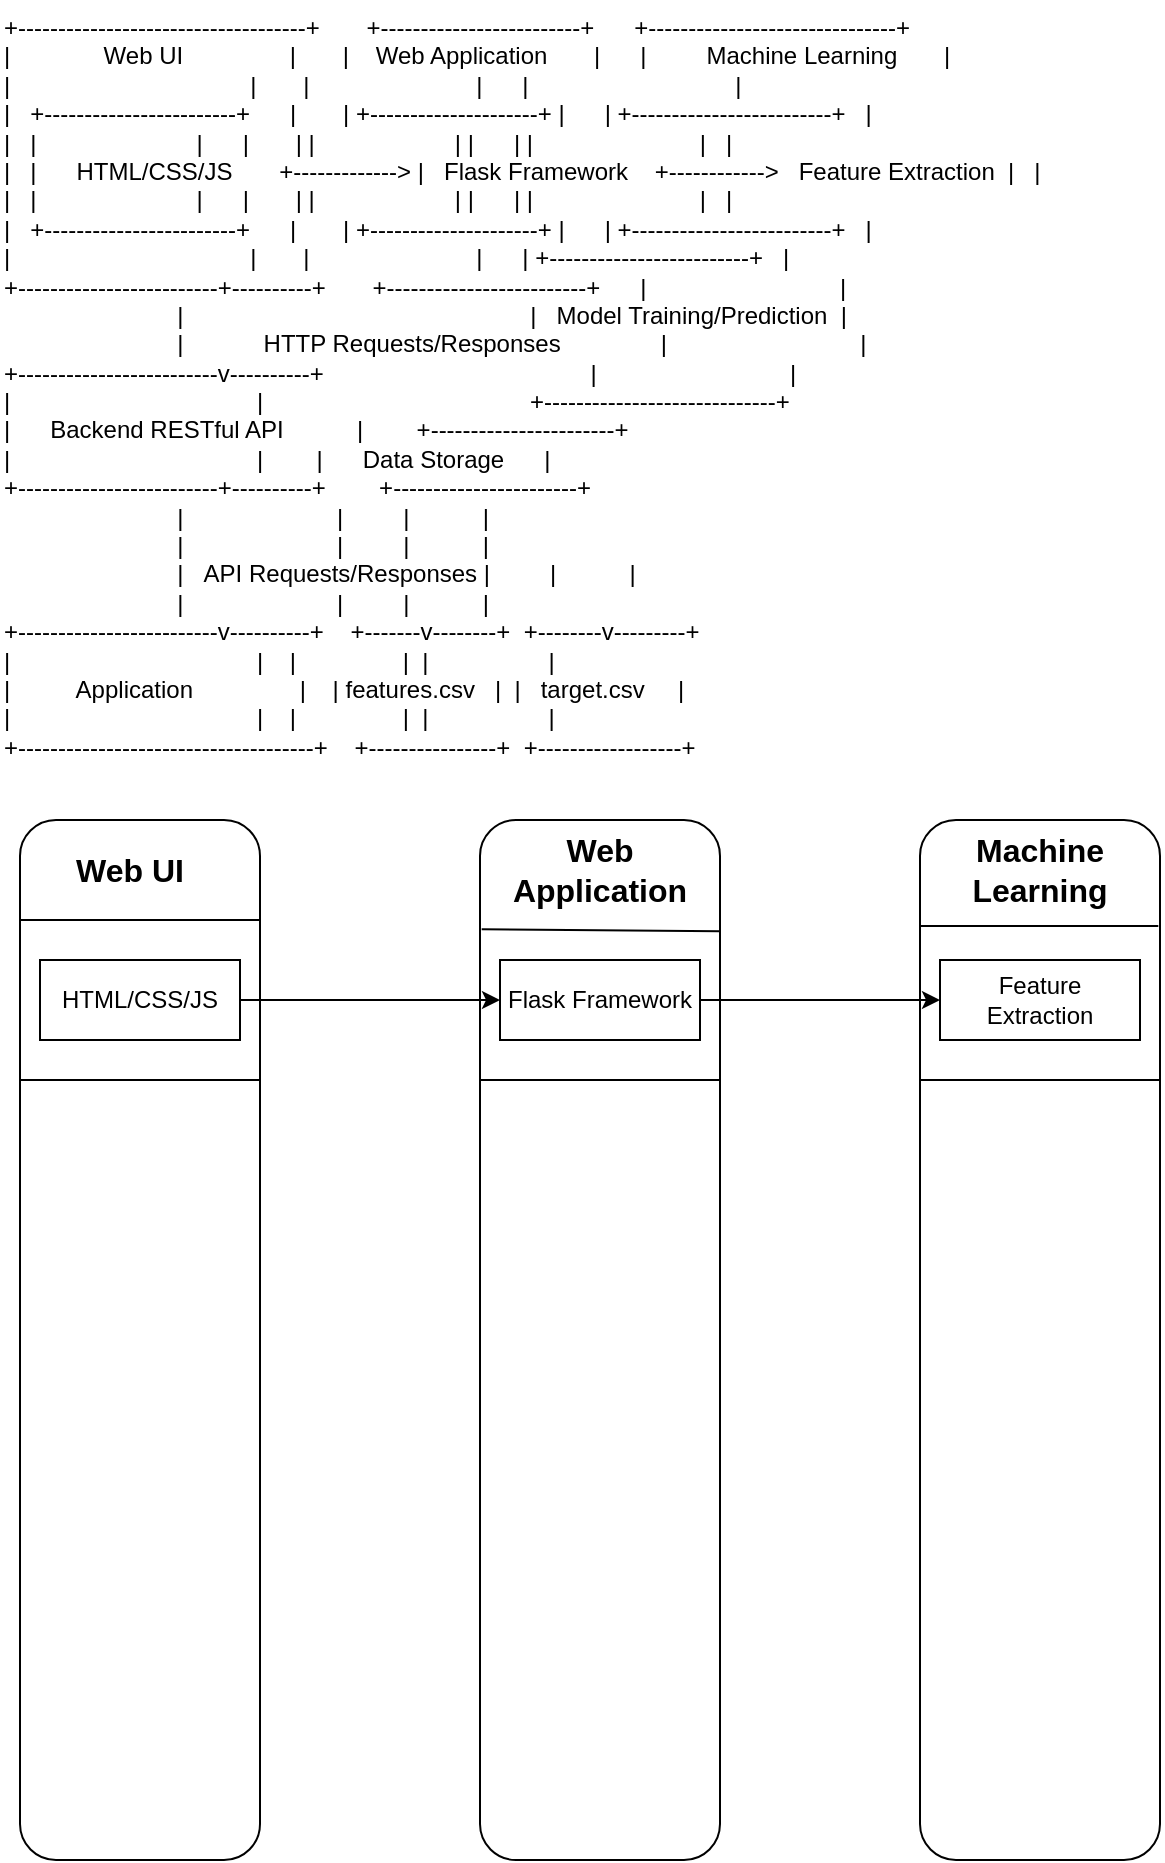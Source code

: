 <mxfile version="20.8.20" type="device"><diagram name="Page-1" id="8WINDIpehY6bAnPWfBdL"><mxGraphModel dx="1050" dy="573" grid="1" gridSize="10" guides="1" tooltips="1" connect="1" arrows="1" fold="1" page="1" pageScale="1" pageWidth="827" pageHeight="1169" math="0" shadow="0"><root><mxCell id="0"/><mxCell id="1" parent="0"/><mxCell id="0UXkNL5VEo74HSrJ8o9k-6" value="+------------------------------------+       +-------------------------+      +-------------------------------+&#10;|              Web UI                |       |    Web Application       |      |         Machine Learning       |&#10;|                                    |       |                         |      |                               |&#10;|   +------------------------+      |       | +---------------------+ |      | +-------------------------+   |&#10;|   |                        |      |       | |                     | |      | |                         |   |&#10;|   |      HTML/CSS/JS       +-------------&gt; |   Flask Framework    +------------&gt;   Feature Extraction  |   |&#10;|   |                        |      |       | |                     | |      | |                         |   |&#10;|   +------------------------+      |       | +---------------------+ |      | +-------------------------+   |&#10;|                                    |       |                         |      | +-------------------------+   |&#10;+-------------------------+----------+       +-------------------------+      |                             |&#10;                          |                                                    |   Model Training/Prediction  |&#10;                          |            HTTP Requests/Responses               |                             |&#10;+-------------------------v----------+                                        |                             |&#10;|                                     |                                        +-----------------------------+&#10;|      Backend RESTful API           |        +-----------------------+&#10;|                                     |        |      Data Storage      |&#10;+-------------------------+----------+        +-----------------------+&#10;                          |                       |         |           |&#10;                          |                       |         |           |&#10;                          |   API Requests/Responses |         |           |&#10;                          |                       |         |           |&#10;+-------------------------v----------+    +-------v--------+  +--------v---------+&#10;|                                     |    |                |  |                  |&#10;|          Application                |    | features.csv   |  |   target.csv     |&#10;|                                     |    |                |  |                  |&#10;+-------------------------------------+    +----------------+  +------------------+" style="text;whiteSpace=wrap;html=1;" vertex="1" parent="1"><mxGeometry x="10" y="30" width="560" height="360" as="geometry"/></mxCell><mxCell id="0UXkNL5VEo74HSrJ8o9k-7" value="" style="rounded=1;whiteSpace=wrap;html=1;" vertex="1" parent="1"><mxGeometry x="20" y="440" width="120" height="520" as="geometry"/></mxCell><mxCell id="0UXkNL5VEo74HSrJ8o9k-8" value="" style="rounded=1;whiteSpace=wrap;html=1;" vertex="1" parent="1"><mxGeometry x="250" y="440" width="120" height="520" as="geometry"/></mxCell><mxCell id="0UXkNL5VEo74HSrJ8o9k-9" value="" style="rounded=1;whiteSpace=wrap;html=1;" vertex="1" parent="1"><mxGeometry x="470" y="440" width="120" height="520" as="geometry"/></mxCell><mxCell id="0UXkNL5VEo74HSrJ8o9k-19" style="edgeStyle=orthogonalEdgeStyle;rounded=0;orthogonalLoop=1;jettySize=auto;html=1;exitX=1;exitY=0.5;exitDx=0;exitDy=0;entryX=0;entryY=0.5;entryDx=0;entryDy=0;fontSize=16;fontColor=#000000;" edge="1" parent="1" source="0UXkNL5VEo74HSrJ8o9k-10" target="0UXkNL5VEo74HSrJ8o9k-12"><mxGeometry relative="1" as="geometry"/></mxCell><mxCell id="0UXkNL5VEo74HSrJ8o9k-10" value="HTML/CSS/JS" style="rounded=0;whiteSpace=wrap;html=1;" vertex="1" parent="1"><mxGeometry x="30" y="510" width="100" height="40" as="geometry"/></mxCell><mxCell id="0UXkNL5VEo74HSrJ8o9k-11" value="Feature Extraction" style="rounded=0;whiteSpace=wrap;html=1;" vertex="1" parent="1"><mxGeometry x="480" y="510" width="100" height="40" as="geometry"/></mxCell><mxCell id="0UXkNL5VEo74HSrJ8o9k-20" style="edgeStyle=orthogonalEdgeStyle;rounded=0;orthogonalLoop=1;jettySize=auto;html=1;exitX=1;exitY=0.5;exitDx=0;exitDy=0;entryX=0;entryY=0.5;entryDx=0;entryDy=0;fontSize=16;fontColor=#000000;" edge="1" parent="1" source="0UXkNL5VEo74HSrJ8o9k-12" target="0UXkNL5VEo74HSrJ8o9k-11"><mxGeometry relative="1" as="geometry"/></mxCell><mxCell id="0UXkNL5VEo74HSrJ8o9k-12" value="Flask Framework" style="rounded=0;whiteSpace=wrap;html=1;" vertex="1" parent="1"><mxGeometry x="260" y="510" width="100" height="40" as="geometry"/></mxCell><mxCell id="0UXkNL5VEo74HSrJ8o9k-14" value="Web UI" style="text;html=1;strokeColor=none;fillColor=none;align=center;verticalAlign=middle;whiteSpace=wrap;rounded=0;fontStyle=1;labelBackgroundColor=none;fontColor=#000000;spacingTop=-1;labelBorderColor=none;fontSize=16;" vertex="1" parent="1"><mxGeometry x="30" y="450" width="90" height="30" as="geometry"/></mxCell><mxCell id="0UXkNL5VEo74HSrJ8o9k-15" value="Machine Learning" style="text;html=1;strokeColor=none;fillColor=none;align=center;verticalAlign=middle;whiteSpace=wrap;rounded=0;fontStyle=1;labelBackgroundColor=none;fontColor=#000000;spacingTop=-1;labelBorderColor=none;fontSize=16;" vertex="1" parent="1"><mxGeometry x="485" y="450" width="90" height="30" as="geometry"/></mxCell><mxCell id="0UXkNL5VEo74HSrJ8o9k-16" value="Web Application" style="text;html=1;strokeColor=none;fillColor=none;align=center;verticalAlign=middle;whiteSpace=wrap;rounded=0;fontStyle=1;labelBackgroundColor=none;fontColor=#000000;spacingTop=-1;labelBorderColor=none;fontSize=16;" vertex="1" parent="1"><mxGeometry x="265" y="450" width="90" height="30" as="geometry"/></mxCell><mxCell id="0UXkNL5VEo74HSrJ8o9k-22" value="" style="endArrow=none;html=1;rounded=0;fontSize=16;fontColor=#000000;" edge="1" parent="1"><mxGeometry width="50" height="50" relative="1" as="geometry"><mxPoint x="20" y="490" as="sourcePoint"/><mxPoint x="140" y="490" as="targetPoint"/></mxGeometry></mxCell><mxCell id="0UXkNL5VEo74HSrJ8o9k-23" value="" style="endArrow=none;html=1;rounded=0;fontSize=16;fontColor=#000000;entryX=1;entryY=0.25;entryDx=0;entryDy=0;exitX=0;exitY=0.25;exitDx=0;exitDy=0;" edge="1" parent="1" source="0UXkNL5VEo74HSrJ8o9k-7" target="0UXkNL5VEo74HSrJ8o9k-7"><mxGeometry width="50" height="50" relative="1" as="geometry"><mxPoint x="30" y="500" as="sourcePoint"/><mxPoint x="150" y="500" as="targetPoint"/><Array as="points"/></mxGeometry></mxCell><mxCell id="0UXkNL5VEo74HSrJ8o9k-24" value="" style="endArrow=none;html=1;rounded=0;fontSize=16;fontColor=#000000;exitX=0.007;exitY=0.105;exitDx=0;exitDy=0;exitPerimeter=0;entryX=1;entryY=0.107;entryDx=0;entryDy=0;entryPerimeter=0;" edge="1" parent="1" source="0UXkNL5VEo74HSrJ8o9k-8" target="0UXkNL5VEo74HSrJ8o9k-8"><mxGeometry width="50" height="50" relative="1" as="geometry"><mxPoint x="250" y="500" as="sourcePoint"/><mxPoint x="370" y="500" as="targetPoint"/></mxGeometry></mxCell><mxCell id="0UXkNL5VEo74HSrJ8o9k-26" value="" style="endArrow=none;html=1;rounded=0;fontSize=16;fontColor=#000000;entryX=1;entryY=0.25;entryDx=0;entryDy=0;exitX=0;exitY=0.25;exitDx=0;exitDy=0;" edge="1" parent="1" source="0UXkNL5VEo74HSrJ8o9k-8" target="0UXkNL5VEo74HSrJ8o9k-8"><mxGeometry width="50" height="50" relative="1" as="geometry"><mxPoint x="259" y="500" as="sourcePoint"/><mxPoint x="379" y="500" as="targetPoint"/></mxGeometry></mxCell><mxCell id="0UXkNL5VEo74HSrJ8o9k-27" value="" style="endArrow=none;html=1;rounded=0;fontSize=16;fontColor=#000000;entryX=0.993;entryY=0.102;entryDx=0;entryDy=0;entryPerimeter=0;exitX=0;exitY=0.102;exitDx=0;exitDy=0;exitPerimeter=0;" edge="1" parent="1" source="0UXkNL5VEo74HSrJ8o9k-9" target="0UXkNL5VEo74HSrJ8o9k-9"><mxGeometry width="50" height="50" relative="1" as="geometry"><mxPoint x="269" y="510" as="sourcePoint"/><mxPoint x="389" y="510" as="targetPoint"/></mxGeometry></mxCell><mxCell id="0UXkNL5VEo74HSrJ8o9k-28" value="" style="endArrow=none;html=1;rounded=0;fontSize=16;fontColor=#000000;entryX=1;entryY=0.25;entryDx=0;entryDy=0;exitX=0;exitY=0.25;exitDx=0;exitDy=0;" edge="1" parent="1" source="0UXkNL5VEo74HSrJ8o9k-9" target="0UXkNL5VEo74HSrJ8o9k-9"><mxGeometry width="50" height="50" relative="1" as="geometry"><mxPoint x="279" y="520" as="sourcePoint"/><mxPoint x="399" y="520" as="targetPoint"/></mxGeometry></mxCell></root></mxGraphModel></diagram></mxfile>+------------------------------------+       +-------------------------+      +-------------------------------+
|              Web UI                |       |    Web Application       |      |         Machine Learning       |
|                                    |       |                         |      |                               |
|   +------------------------+      |       | +---------------------+ |      | +-------------------------+   |
|   |                        |      |       | |                     | |      | |                         |   |
|   |      HTML/CSS/JS       +-------------> |   Flask Framework    +------------>   Feature Extraction  |   |
|   |                        |      |       | |                     | |      | |                         |   |
|   +------------------------+      |       | +---------------------+ |      | +-------------------------+   |
|                                    |       |                         |      | +-------------------------+   |
+-------------------------+----------+       +-------------------------+      |                             |
                          |                                                    |   Model Training/Prediction  |
                          |            HTTP Requests/Responses               |                             |
+-------------------------v----------+                                        |                             |
|                                     |                                        +-----------------------------+
|      Backend RESTful API           |        +-----------------------+
|                                     |        |      Data Storage      |
+-------------------------+----------+        +-----------------------+
                          |                       |         |           |
                          |                       |         |           |
                          |   API Requests/Responses |         |           |
                          |                       |         |           |
+-------------------------v----------+    +-------v--------+  +--------v---------+
|                                     |    |                |  |                  |
|          Application                |    | features.csv   |  |   target.csv     |
|                                     |    |                |  |                  |
+-------------------------------------+    +----------------+  +------------------+


+-----------------------------------------------------+
|                        Patient                      |
+-----------------------------------------------------+
| - id: int                                           |
| - name: str                                         |
| - age: int                                          |
| - gender: str                                       |
| - symptoms: List[str]                               |
+-----------------------------------------------------+
        ^
        |
+-------|---------------------+
|       |                     |
| +---------------+          |
| |  MedicalRecord|          |
| +---------------+          |
| | - id: int     | 1      1   |
| | - notes: str  |<>--------->|          +--------------------------------------------------+
| | - patient: Patient |          |                      Diagnosis                      |
| +---------------+          +--------------------------------------------------+
|                                        |
|                                        |
|                                        |
|                                        |
|                                        |
| +---------------+          +---------------------------------------------------+
| |  DiagnosisEngine  |          |                      ML Model                       |
| +---------------+          +---------------------------------------------------+
| | - id: int     | 1      *   | - id: int                                          |
| | - name: str   |<>--------- | - name: str                                        |
| | - models: List[MLModel] |    | - description: str                                 |
| +---------------+             | - trained: bool                                    |
                                 | - train(X, y): bool                                |
                                 | - predict(X: List[str]) -> Tuple[str, float, Dict]  |
                                 +---------------------------------------------------+
